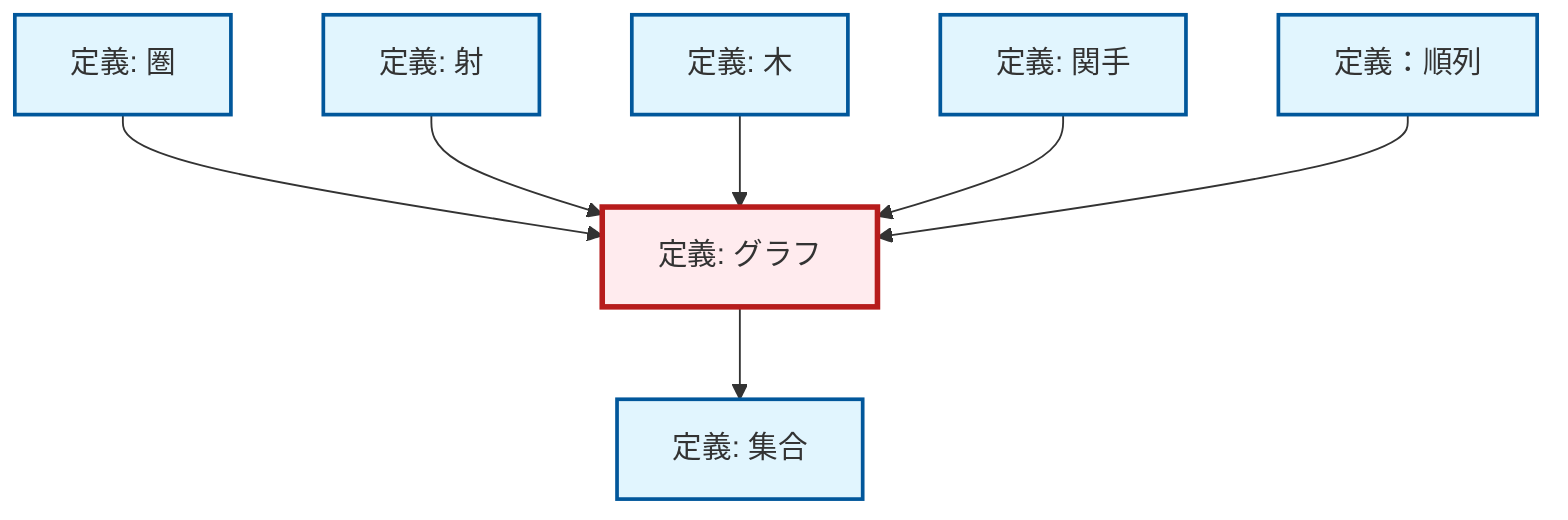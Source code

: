 graph TD
    classDef definition fill:#e1f5fe,stroke:#01579b,stroke-width:2px
    classDef theorem fill:#f3e5f5,stroke:#4a148c,stroke-width:2px
    classDef axiom fill:#fff3e0,stroke:#e65100,stroke-width:2px
    classDef example fill:#e8f5e9,stroke:#1b5e20,stroke-width:2px
    classDef current fill:#ffebee,stroke:#b71c1c,stroke-width:3px
    def-tree["定義: 木"]:::definition
    def-graph["定義: グラフ"]:::definition
    def-functor["定義: 関手"]:::definition
    def-morphism["定義: 射"]:::definition
    def-category["定義: 圏"]:::definition
    def-permutation["定義：順列"]:::definition
    def-set["定義: 集合"]:::definition
    def-category --> def-graph
    def-morphism --> def-graph
    def-tree --> def-graph
    def-graph --> def-set
    def-functor --> def-graph
    def-permutation --> def-graph
    class def-graph current